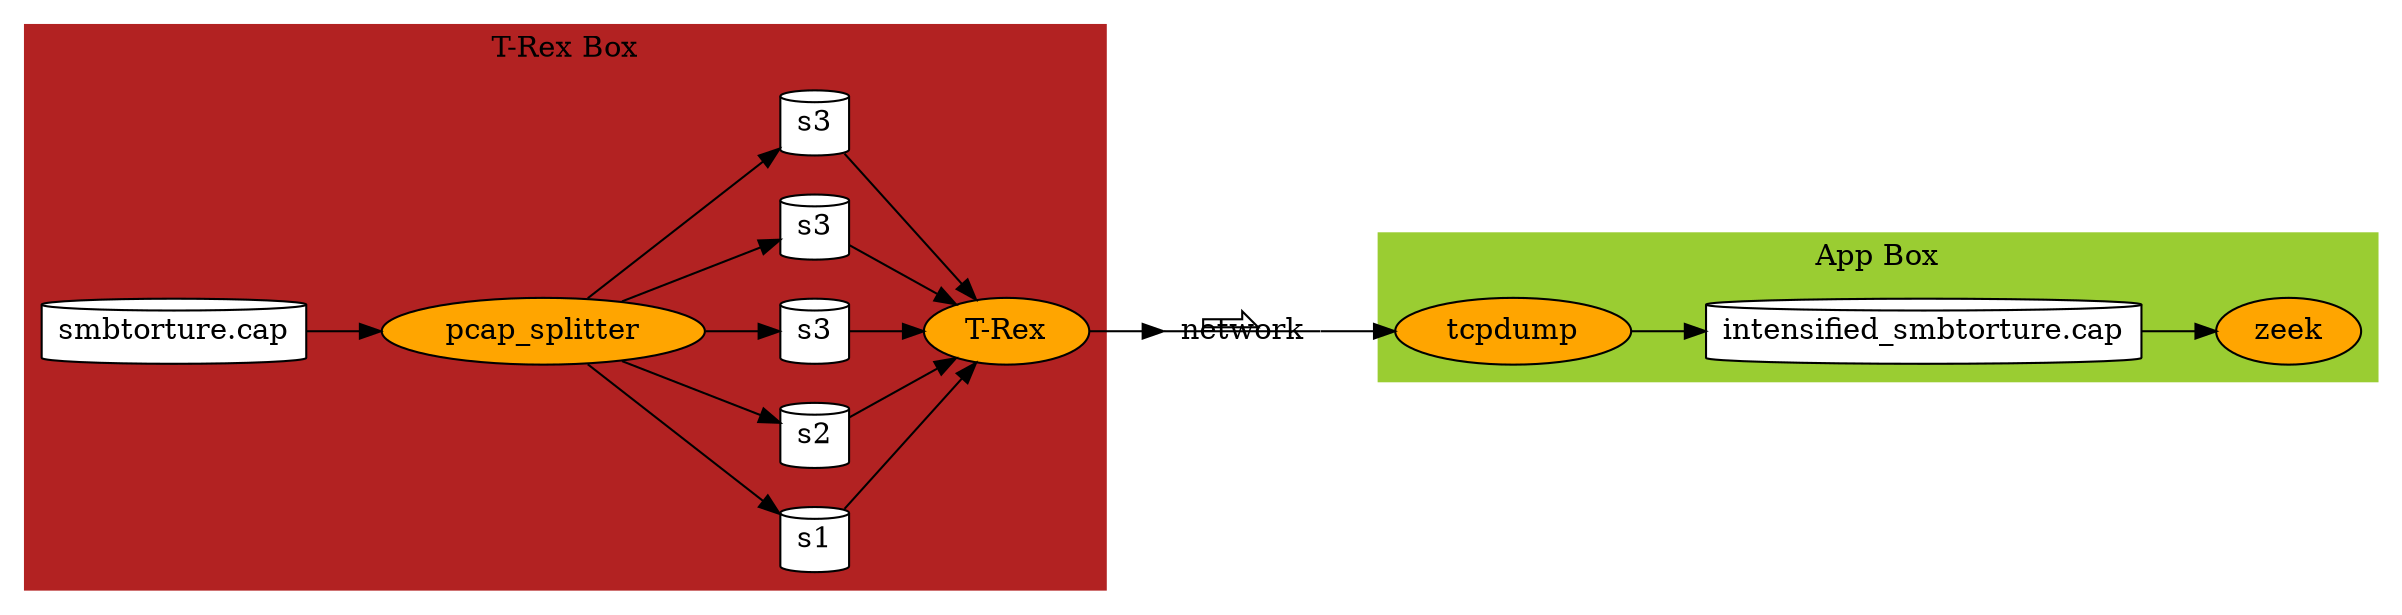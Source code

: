 digraph{
    rankdir=LR
    node[ shape=cylinder, style=filled, fillcolor=white, width=0.2, height=0.2]
    subgraph cluster_trex{ label="T-Rex Box" color=firebrick style=filled
    p0[label="smbtorture.cap"]
    s1[label="s1"]
    s2[label="s2"]
    s3[label="s3"]
    s4[label="s3"]
    s5[label="s3"]
    trex[label="T-Rex", shape=ellipse, fillcolor=orange, style=filled]
    split[label="pcap_splitter", shape=ellipse, fillcolor=orange, style=filled]
    }
    network[shape="primersite"]

    subgraph cluster_app{ label="App Box" color=yellowgreen style=filled
        tcpdump[label="tcpdump", shape=ellipse, fillcolor=orange, style=filled]
        app[label="zeek", shape=ellipse, fillcolor=orange, style=filled]
        p[label="intensified_smbtorture.cap"]
    }
    
p0 -> split->{s1,s2,s3,s4,s5} -> trex ->network -> tcpdump->p->app
}